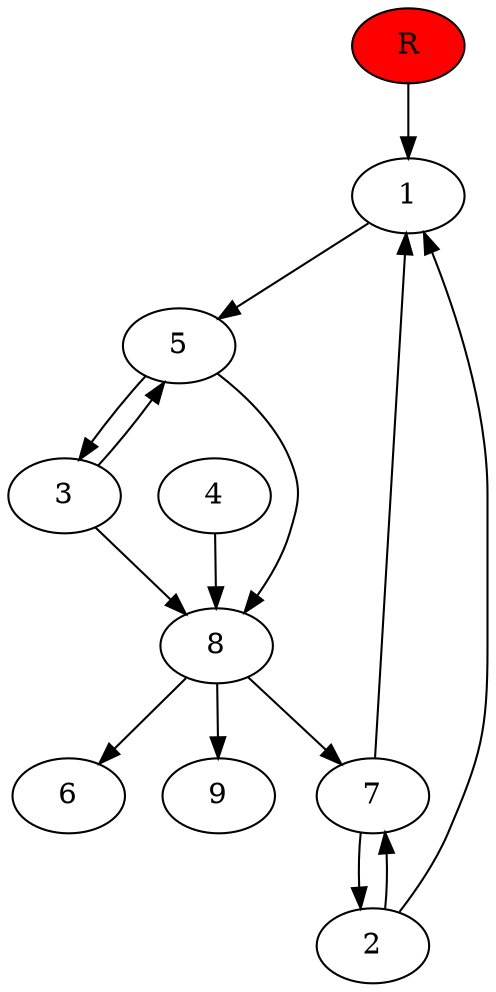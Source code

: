 digraph prb64019 {
	1
	2
	3
	4
	5
	6
	7
	8
	R [fillcolor="#ff0000" style=filled]
	1 -> 5
	2 -> 1
	2 -> 7
	3 -> 5
	3 -> 8
	4 -> 8
	5 -> 3
	5 -> 8
	7 -> 1
	7 -> 2
	8 -> 6
	8 -> 7
	8 -> 9
	R -> 1
}
